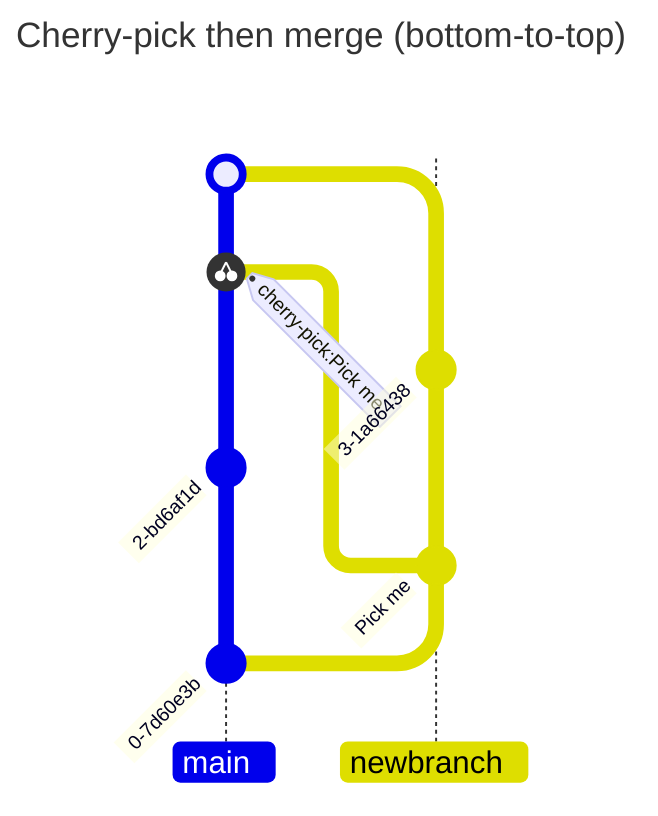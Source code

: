 ---
title: Cherry-pick then merge (bottom-to-top)
---
gitGraph BT:
commit
branch newbranch
checkout newbranch
commit id: "Pick me"
checkout main
commit
checkout newbranch
commit
checkout main
cherry-pick id: "Pick me"
merge newbranch